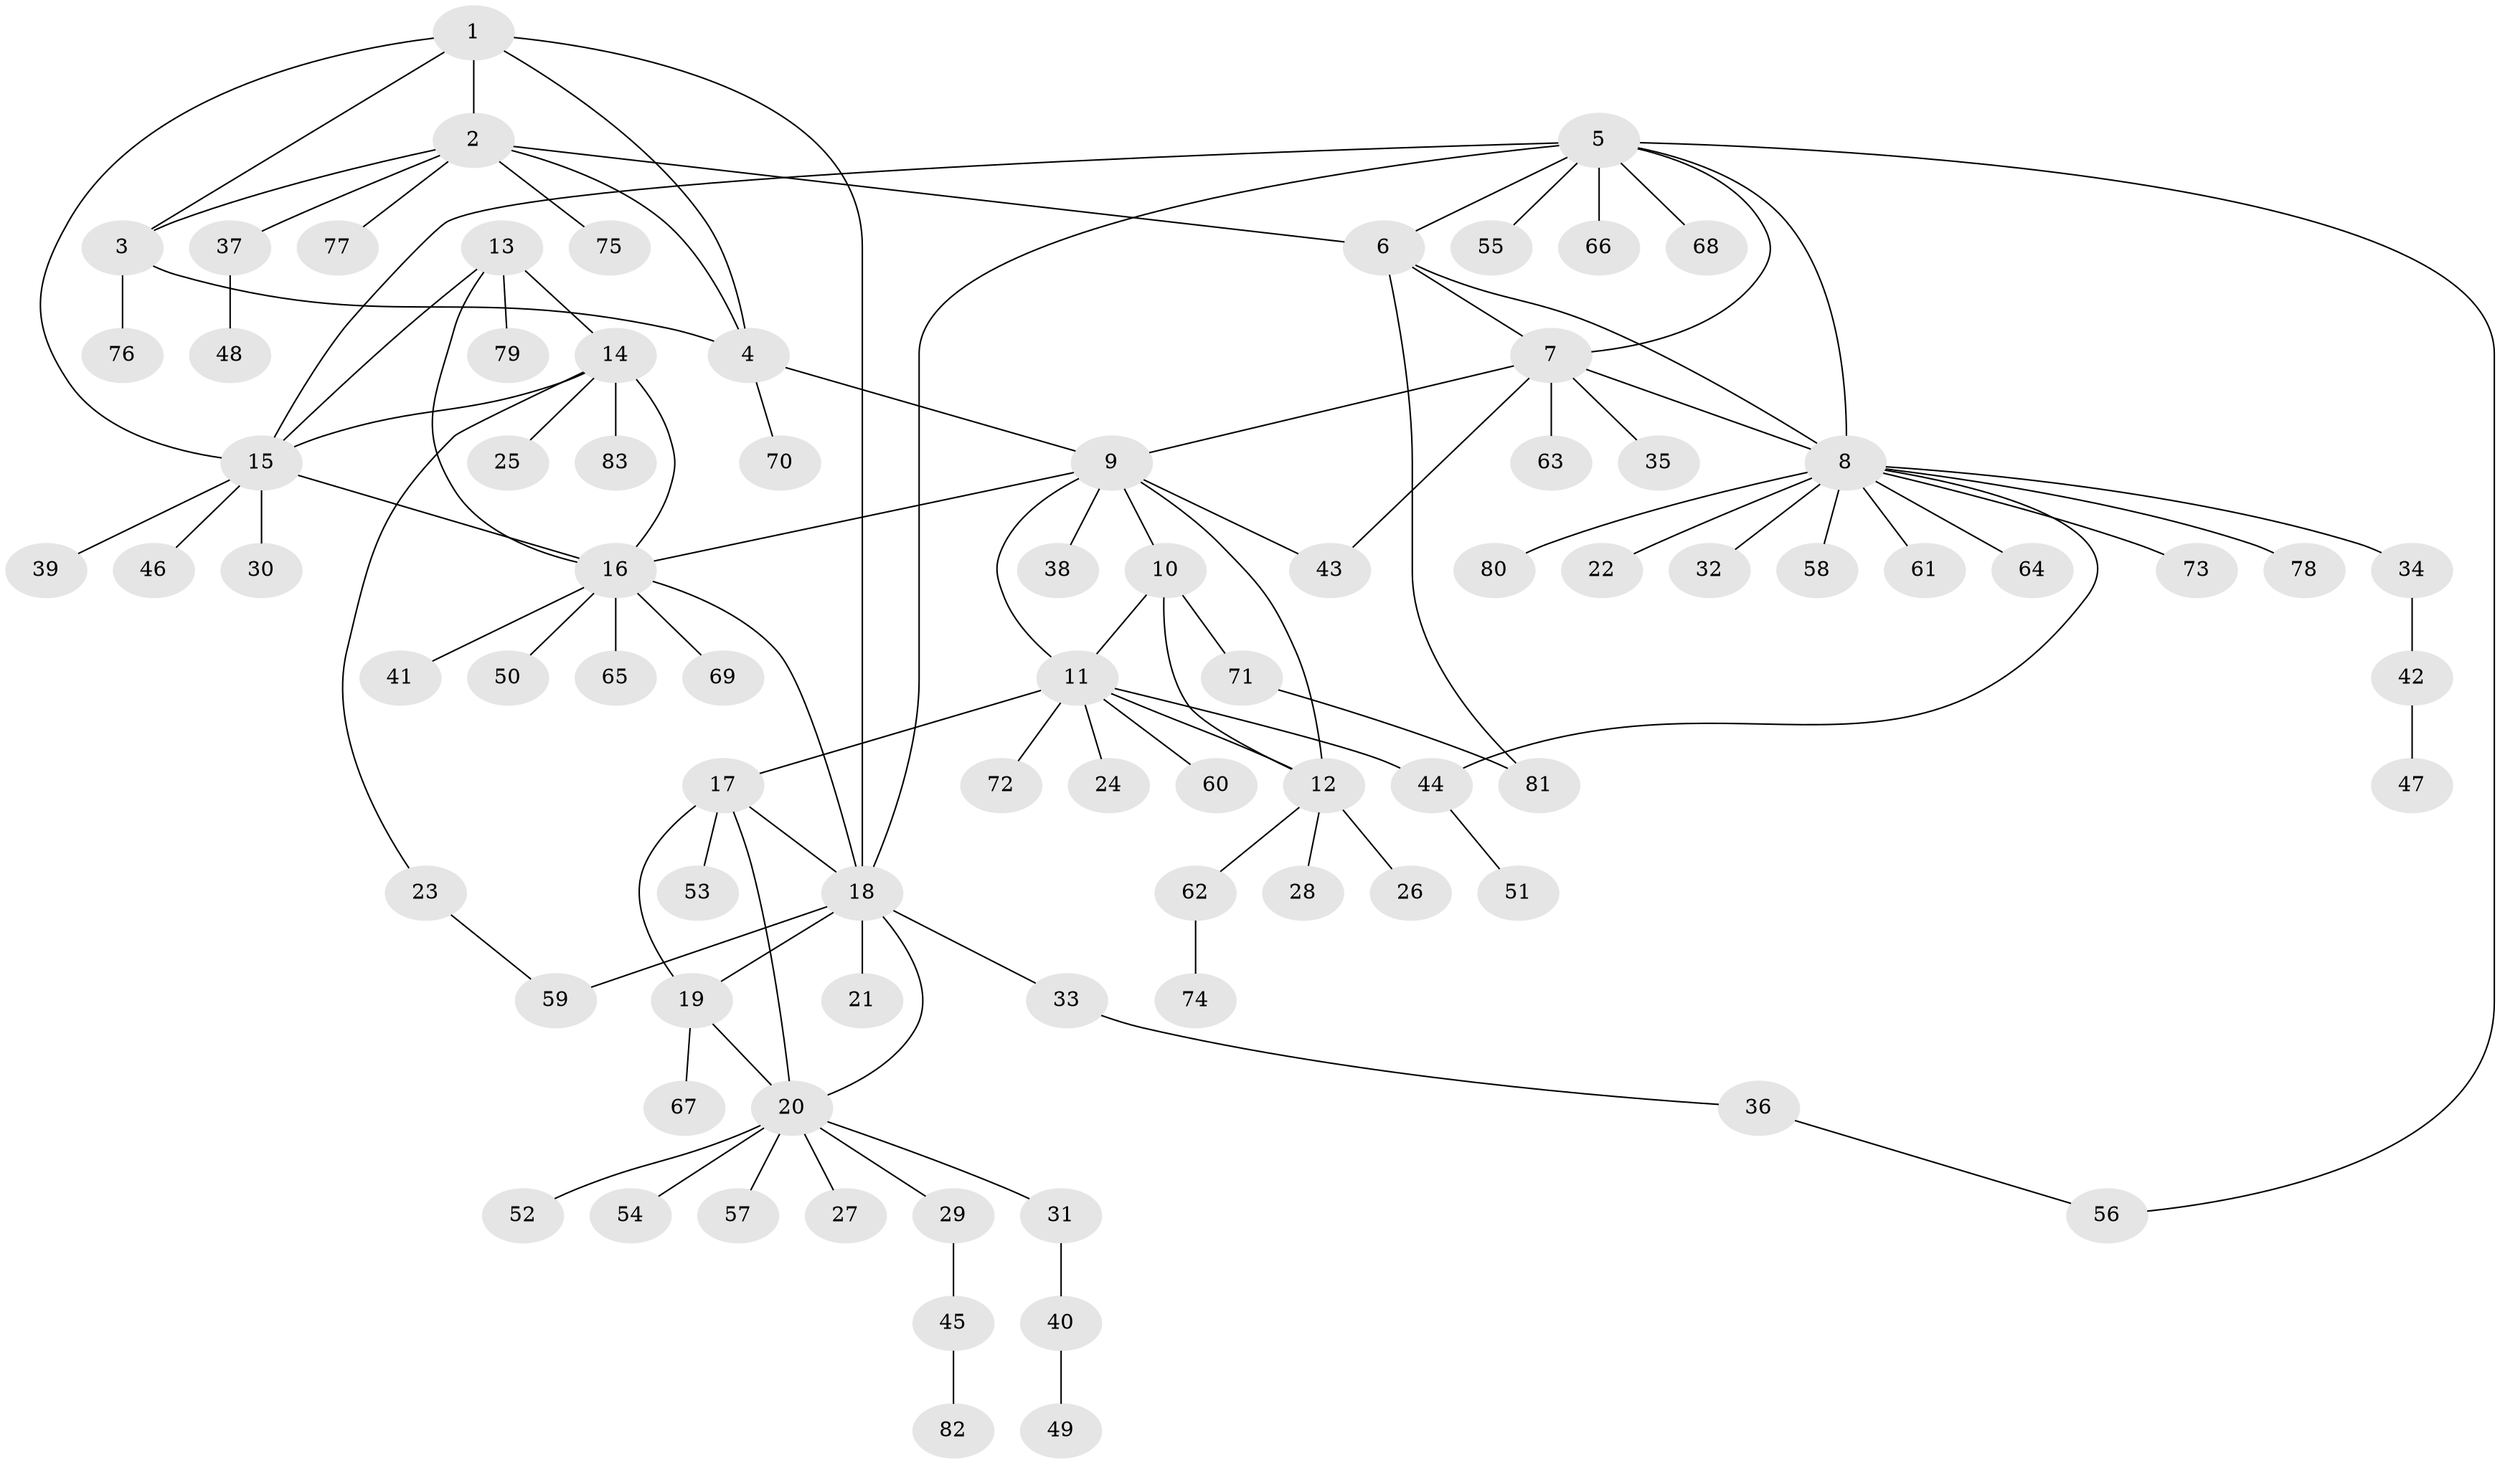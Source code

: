 // coarse degree distribution, {5: 0.03125, 7: 0.03125, 4: 0.078125, 18: 0.015625, 9: 0.03125, 6: 0.015625, 8: 0.03125, 3: 0.015625, 1: 0.578125, 2: 0.171875}
// Generated by graph-tools (version 1.1) at 2025/42/03/06/25 10:42:14]
// undirected, 83 vertices, 108 edges
graph export_dot {
graph [start="1"]
  node [color=gray90,style=filled];
  1;
  2;
  3;
  4;
  5;
  6;
  7;
  8;
  9;
  10;
  11;
  12;
  13;
  14;
  15;
  16;
  17;
  18;
  19;
  20;
  21;
  22;
  23;
  24;
  25;
  26;
  27;
  28;
  29;
  30;
  31;
  32;
  33;
  34;
  35;
  36;
  37;
  38;
  39;
  40;
  41;
  42;
  43;
  44;
  45;
  46;
  47;
  48;
  49;
  50;
  51;
  52;
  53;
  54;
  55;
  56;
  57;
  58;
  59;
  60;
  61;
  62;
  63;
  64;
  65;
  66;
  67;
  68;
  69;
  70;
  71;
  72;
  73;
  74;
  75;
  76;
  77;
  78;
  79;
  80;
  81;
  82;
  83;
  1 -- 2;
  1 -- 3;
  1 -- 4;
  1 -- 15;
  1 -- 18;
  2 -- 3;
  2 -- 4;
  2 -- 6;
  2 -- 37;
  2 -- 75;
  2 -- 77;
  3 -- 4;
  3 -- 76;
  4 -- 9;
  4 -- 70;
  5 -- 6;
  5 -- 7;
  5 -- 8;
  5 -- 15;
  5 -- 18;
  5 -- 55;
  5 -- 56;
  5 -- 66;
  5 -- 68;
  6 -- 7;
  6 -- 8;
  6 -- 81;
  7 -- 8;
  7 -- 9;
  7 -- 35;
  7 -- 43;
  7 -- 63;
  8 -- 22;
  8 -- 32;
  8 -- 34;
  8 -- 44;
  8 -- 58;
  8 -- 61;
  8 -- 64;
  8 -- 73;
  8 -- 78;
  8 -- 80;
  9 -- 10;
  9 -- 11;
  9 -- 12;
  9 -- 16;
  9 -- 38;
  9 -- 43;
  10 -- 11;
  10 -- 12;
  10 -- 71;
  11 -- 12;
  11 -- 17;
  11 -- 24;
  11 -- 44;
  11 -- 60;
  11 -- 72;
  12 -- 26;
  12 -- 28;
  12 -- 62;
  13 -- 14;
  13 -- 15;
  13 -- 16;
  13 -- 79;
  14 -- 15;
  14 -- 16;
  14 -- 23;
  14 -- 25;
  14 -- 83;
  15 -- 16;
  15 -- 30;
  15 -- 39;
  15 -- 46;
  16 -- 18;
  16 -- 41;
  16 -- 50;
  16 -- 65;
  16 -- 69;
  17 -- 18;
  17 -- 19;
  17 -- 20;
  17 -- 53;
  18 -- 19;
  18 -- 20;
  18 -- 21;
  18 -- 33;
  18 -- 59;
  19 -- 20;
  19 -- 67;
  20 -- 27;
  20 -- 29;
  20 -- 31;
  20 -- 52;
  20 -- 54;
  20 -- 57;
  23 -- 59;
  29 -- 45;
  31 -- 40;
  33 -- 36;
  34 -- 42;
  36 -- 56;
  37 -- 48;
  40 -- 49;
  42 -- 47;
  44 -- 51;
  45 -- 82;
  62 -- 74;
  71 -- 81;
}
